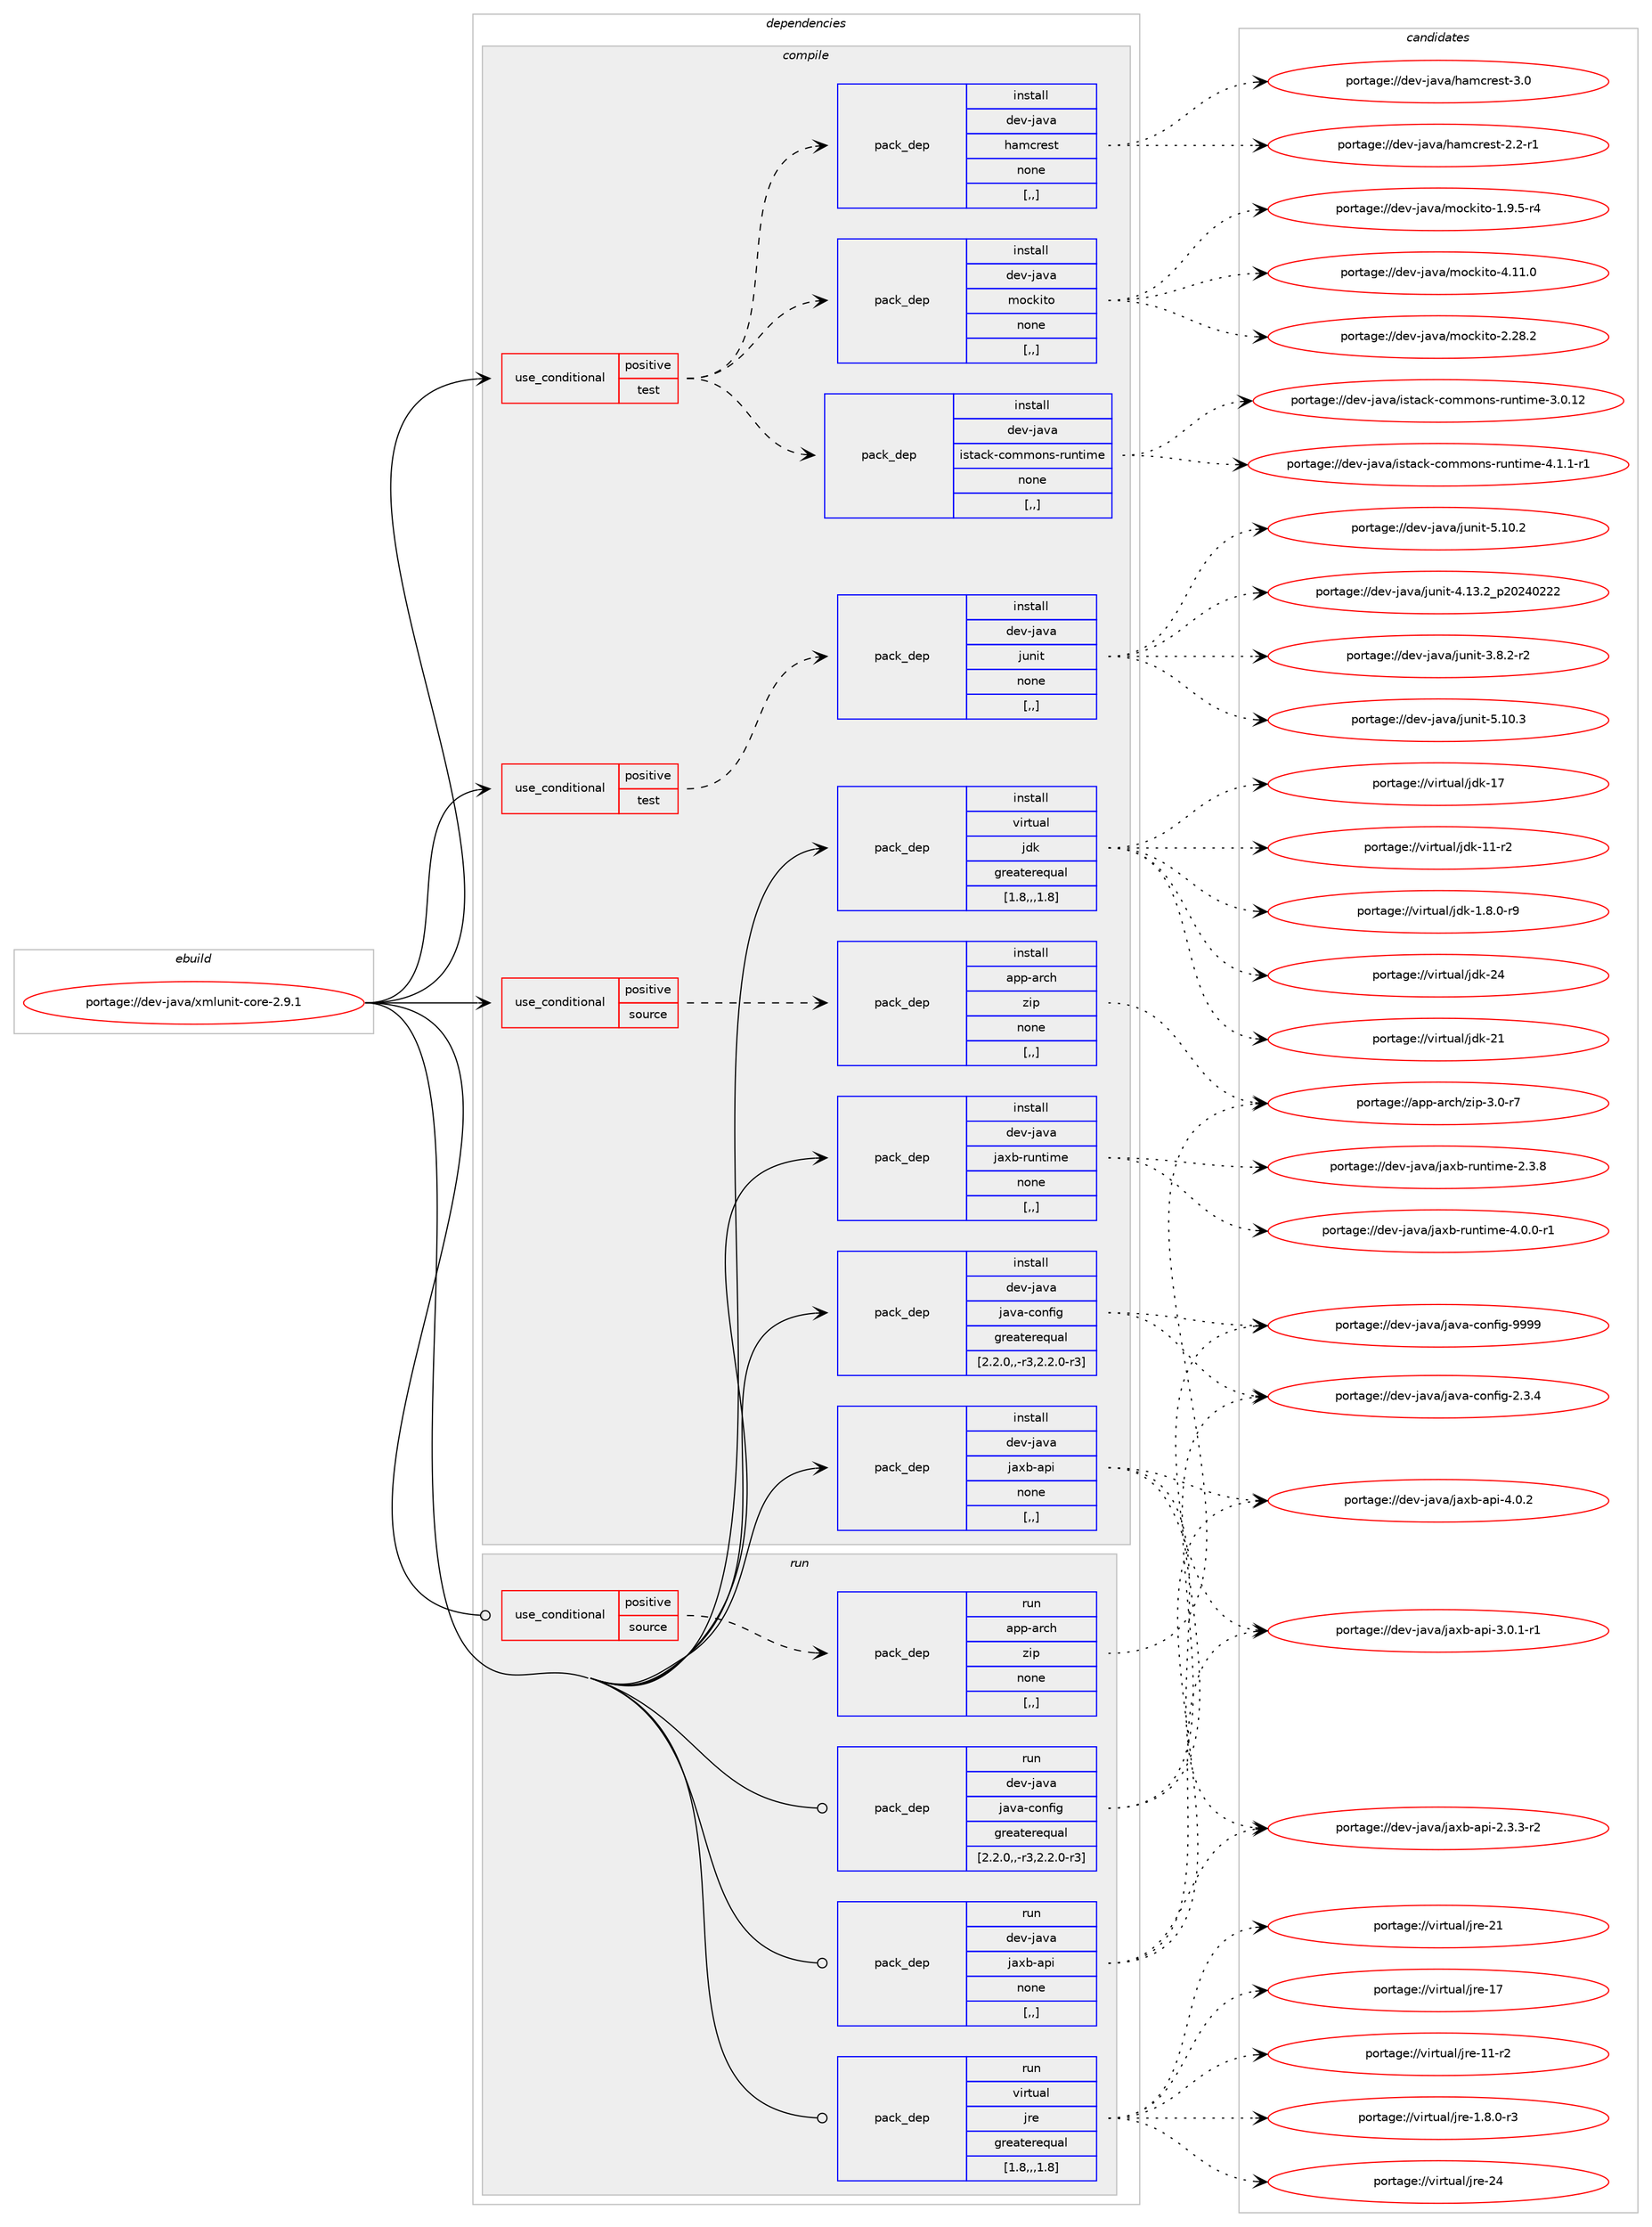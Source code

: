 digraph prolog {

# *************
# Graph options
# *************

newrank=true;
concentrate=true;
compound=true;
graph [rankdir=LR,fontname=Helvetica,fontsize=10,ranksep=1.5];#, ranksep=2.5, nodesep=0.2];
edge  [arrowhead=vee];
node  [fontname=Helvetica,fontsize=10];

# **********
# The ebuild
# **********

subgraph cluster_leftcol {
color=gray;
label=<<i>ebuild</i>>;
id [label="portage://dev-java/xmlunit-core-2.9.1", color=red, width=4, href="../dev-java/xmlunit-core-2.9.1.svg"];
}

# ****************
# The dependencies
# ****************

subgraph cluster_midcol {
color=gray;
label=<<i>dependencies</i>>;
subgraph cluster_compile {
fillcolor="#eeeeee";
style=filled;
label=<<i>compile</i>>;
subgraph cond152738 {
dependency591857 [label=<<TABLE BORDER="0" CELLBORDER="1" CELLSPACING="0" CELLPADDING="4"><TR><TD ROWSPAN="3" CELLPADDING="10">use_conditional</TD></TR><TR><TD>positive</TD></TR><TR><TD>source</TD></TR></TABLE>>, shape=none, color=red];
subgraph pack434460 {
dependency591858 [label=<<TABLE BORDER="0" CELLBORDER="1" CELLSPACING="0" CELLPADDING="4" WIDTH="220"><TR><TD ROWSPAN="6" CELLPADDING="30">pack_dep</TD></TR><TR><TD WIDTH="110">install</TD></TR><TR><TD>app-arch</TD></TR><TR><TD>zip</TD></TR><TR><TD>none</TD></TR><TR><TD>[,,]</TD></TR></TABLE>>, shape=none, color=blue];
}
dependency591857:e -> dependency591858:w [weight=20,style="dashed",arrowhead="vee"];
}
id:e -> dependency591857:w [weight=20,style="solid",arrowhead="vee"];
subgraph cond152739 {
dependency591859 [label=<<TABLE BORDER="0" CELLBORDER="1" CELLSPACING="0" CELLPADDING="4"><TR><TD ROWSPAN="3" CELLPADDING="10">use_conditional</TD></TR><TR><TD>positive</TD></TR><TR><TD>test</TD></TR></TABLE>>, shape=none, color=red];
subgraph pack434461 {
dependency591860 [label=<<TABLE BORDER="0" CELLBORDER="1" CELLSPACING="0" CELLPADDING="4" WIDTH="220"><TR><TD ROWSPAN="6" CELLPADDING="30">pack_dep</TD></TR><TR><TD WIDTH="110">install</TD></TR><TR><TD>dev-java</TD></TR><TR><TD>hamcrest</TD></TR><TR><TD>none</TD></TR><TR><TD>[,,]</TD></TR></TABLE>>, shape=none, color=blue];
}
dependency591859:e -> dependency591860:w [weight=20,style="dashed",arrowhead="vee"];
subgraph pack434462 {
dependency591861 [label=<<TABLE BORDER="0" CELLBORDER="1" CELLSPACING="0" CELLPADDING="4" WIDTH="220"><TR><TD ROWSPAN="6" CELLPADDING="30">pack_dep</TD></TR><TR><TD WIDTH="110">install</TD></TR><TR><TD>dev-java</TD></TR><TR><TD>istack-commons-runtime</TD></TR><TR><TD>none</TD></TR><TR><TD>[,,]</TD></TR></TABLE>>, shape=none, color=blue];
}
dependency591859:e -> dependency591861:w [weight=20,style="dashed",arrowhead="vee"];
subgraph pack434463 {
dependency591862 [label=<<TABLE BORDER="0" CELLBORDER="1" CELLSPACING="0" CELLPADDING="4" WIDTH="220"><TR><TD ROWSPAN="6" CELLPADDING="30">pack_dep</TD></TR><TR><TD WIDTH="110">install</TD></TR><TR><TD>dev-java</TD></TR><TR><TD>mockito</TD></TR><TR><TD>none</TD></TR><TR><TD>[,,]</TD></TR></TABLE>>, shape=none, color=blue];
}
dependency591859:e -> dependency591862:w [weight=20,style="dashed",arrowhead="vee"];
}
id:e -> dependency591859:w [weight=20,style="solid",arrowhead="vee"];
subgraph cond152740 {
dependency591863 [label=<<TABLE BORDER="0" CELLBORDER="1" CELLSPACING="0" CELLPADDING="4"><TR><TD ROWSPAN="3" CELLPADDING="10">use_conditional</TD></TR><TR><TD>positive</TD></TR><TR><TD>test</TD></TR></TABLE>>, shape=none, color=red];
subgraph pack434464 {
dependency591864 [label=<<TABLE BORDER="0" CELLBORDER="1" CELLSPACING="0" CELLPADDING="4" WIDTH="220"><TR><TD ROWSPAN="6" CELLPADDING="30">pack_dep</TD></TR><TR><TD WIDTH="110">install</TD></TR><TR><TD>dev-java</TD></TR><TR><TD>junit</TD></TR><TR><TD>none</TD></TR><TR><TD>[,,]</TD></TR></TABLE>>, shape=none, color=blue];
}
dependency591863:e -> dependency591864:w [weight=20,style="dashed",arrowhead="vee"];
}
id:e -> dependency591863:w [weight=20,style="solid",arrowhead="vee"];
subgraph pack434465 {
dependency591865 [label=<<TABLE BORDER="0" CELLBORDER="1" CELLSPACING="0" CELLPADDING="4" WIDTH="220"><TR><TD ROWSPAN="6" CELLPADDING="30">pack_dep</TD></TR><TR><TD WIDTH="110">install</TD></TR><TR><TD>dev-java</TD></TR><TR><TD>java-config</TD></TR><TR><TD>greaterequal</TD></TR><TR><TD>[2.2.0,,-r3,2.2.0-r3]</TD></TR></TABLE>>, shape=none, color=blue];
}
id:e -> dependency591865:w [weight=20,style="solid",arrowhead="vee"];
subgraph pack434466 {
dependency591866 [label=<<TABLE BORDER="0" CELLBORDER="1" CELLSPACING="0" CELLPADDING="4" WIDTH="220"><TR><TD ROWSPAN="6" CELLPADDING="30">pack_dep</TD></TR><TR><TD WIDTH="110">install</TD></TR><TR><TD>dev-java</TD></TR><TR><TD>jaxb-api</TD></TR><TR><TD>none</TD></TR><TR><TD>[,,]</TD></TR></TABLE>>, shape=none, color=blue];
}
id:e -> dependency591866:w [weight=20,style="solid",arrowhead="vee"];
subgraph pack434467 {
dependency591867 [label=<<TABLE BORDER="0" CELLBORDER="1" CELLSPACING="0" CELLPADDING="4" WIDTH="220"><TR><TD ROWSPAN="6" CELLPADDING="30">pack_dep</TD></TR><TR><TD WIDTH="110">install</TD></TR><TR><TD>dev-java</TD></TR><TR><TD>jaxb-runtime</TD></TR><TR><TD>none</TD></TR><TR><TD>[,,]</TD></TR></TABLE>>, shape=none, color=blue];
}
id:e -> dependency591867:w [weight=20,style="solid",arrowhead="vee"];
subgraph pack434468 {
dependency591868 [label=<<TABLE BORDER="0" CELLBORDER="1" CELLSPACING="0" CELLPADDING="4" WIDTH="220"><TR><TD ROWSPAN="6" CELLPADDING="30">pack_dep</TD></TR><TR><TD WIDTH="110">install</TD></TR><TR><TD>virtual</TD></TR><TR><TD>jdk</TD></TR><TR><TD>greaterequal</TD></TR><TR><TD>[1.8,,,1.8]</TD></TR></TABLE>>, shape=none, color=blue];
}
id:e -> dependency591868:w [weight=20,style="solid",arrowhead="vee"];
}
subgraph cluster_compileandrun {
fillcolor="#eeeeee";
style=filled;
label=<<i>compile and run</i>>;
}
subgraph cluster_run {
fillcolor="#eeeeee";
style=filled;
label=<<i>run</i>>;
subgraph cond152741 {
dependency591869 [label=<<TABLE BORDER="0" CELLBORDER="1" CELLSPACING="0" CELLPADDING="4"><TR><TD ROWSPAN="3" CELLPADDING="10">use_conditional</TD></TR><TR><TD>positive</TD></TR><TR><TD>source</TD></TR></TABLE>>, shape=none, color=red];
subgraph pack434469 {
dependency591870 [label=<<TABLE BORDER="0" CELLBORDER="1" CELLSPACING="0" CELLPADDING="4" WIDTH="220"><TR><TD ROWSPAN="6" CELLPADDING="30">pack_dep</TD></TR><TR><TD WIDTH="110">run</TD></TR><TR><TD>app-arch</TD></TR><TR><TD>zip</TD></TR><TR><TD>none</TD></TR><TR><TD>[,,]</TD></TR></TABLE>>, shape=none, color=blue];
}
dependency591869:e -> dependency591870:w [weight=20,style="dashed",arrowhead="vee"];
}
id:e -> dependency591869:w [weight=20,style="solid",arrowhead="odot"];
subgraph pack434470 {
dependency591871 [label=<<TABLE BORDER="0" CELLBORDER="1" CELLSPACING="0" CELLPADDING="4" WIDTH="220"><TR><TD ROWSPAN="6" CELLPADDING="30">pack_dep</TD></TR><TR><TD WIDTH="110">run</TD></TR><TR><TD>dev-java</TD></TR><TR><TD>java-config</TD></TR><TR><TD>greaterequal</TD></TR><TR><TD>[2.2.0,,-r3,2.2.0-r3]</TD></TR></TABLE>>, shape=none, color=blue];
}
id:e -> dependency591871:w [weight=20,style="solid",arrowhead="odot"];
subgraph pack434471 {
dependency591872 [label=<<TABLE BORDER="0" CELLBORDER="1" CELLSPACING="0" CELLPADDING="4" WIDTH="220"><TR><TD ROWSPAN="6" CELLPADDING="30">pack_dep</TD></TR><TR><TD WIDTH="110">run</TD></TR><TR><TD>dev-java</TD></TR><TR><TD>jaxb-api</TD></TR><TR><TD>none</TD></TR><TR><TD>[,,]</TD></TR></TABLE>>, shape=none, color=blue];
}
id:e -> dependency591872:w [weight=20,style="solid",arrowhead="odot"];
subgraph pack434472 {
dependency591873 [label=<<TABLE BORDER="0" CELLBORDER="1" CELLSPACING="0" CELLPADDING="4" WIDTH="220"><TR><TD ROWSPAN="6" CELLPADDING="30">pack_dep</TD></TR><TR><TD WIDTH="110">run</TD></TR><TR><TD>virtual</TD></TR><TR><TD>jre</TD></TR><TR><TD>greaterequal</TD></TR><TR><TD>[1.8,,,1.8]</TD></TR></TABLE>>, shape=none, color=blue];
}
id:e -> dependency591873:w [weight=20,style="solid",arrowhead="odot"];
}
}

# **************
# The candidates
# **************

subgraph cluster_choices {
rank=same;
color=gray;
label=<<i>candidates</i>>;

subgraph choice434460 {
color=black;
nodesep=1;
choice9711211245971149910447122105112455146484511455 [label="portage://app-arch/zip-3.0-r7", color=red, width=4,href="../app-arch/zip-3.0-r7.svg"];
dependency591858:e -> choice9711211245971149910447122105112455146484511455:w [style=dotted,weight="100"];
}
subgraph choice434461 {
color=black;
nodesep=1;
choice10010111845106971189747104971099911410111511645514648 [label="portage://dev-java/hamcrest-3.0", color=red, width=4,href="../dev-java/hamcrest-3.0.svg"];
choice100101118451069711897471049710999114101115116455046504511449 [label="portage://dev-java/hamcrest-2.2-r1", color=red, width=4,href="../dev-java/hamcrest-2.2-r1.svg"];
dependency591860:e -> choice10010111845106971189747104971099911410111511645514648:w [style=dotted,weight="100"];
dependency591860:e -> choice100101118451069711897471049710999114101115116455046504511449:w [style=dotted,weight="100"];
}
subgraph choice434462 {
color=black;
nodesep=1;
choice1001011184510697118974710511511697991074599111109109111110115451141171101161051091014552464946494511449 [label="portage://dev-java/istack-commons-runtime-4.1.1-r1", color=red, width=4,href="../dev-java/istack-commons-runtime-4.1.1-r1.svg"];
choice10010111845106971189747105115116979910745991111091091111101154511411711011610510910145514648464950 [label="portage://dev-java/istack-commons-runtime-3.0.12", color=red, width=4,href="../dev-java/istack-commons-runtime-3.0.12.svg"];
dependency591861:e -> choice1001011184510697118974710511511697991074599111109109111110115451141171101161051091014552464946494511449:w [style=dotted,weight="100"];
dependency591861:e -> choice10010111845106971189747105115116979910745991111091091111101154511411711011610510910145514648464950:w [style=dotted,weight="100"];
}
subgraph choice434463 {
color=black;
nodesep=1;
choice100101118451069711897471091119910710511611145524649494648 [label="portage://dev-java/mockito-4.11.0", color=red, width=4,href="../dev-java/mockito-4.11.0.svg"];
choice100101118451069711897471091119910710511611145504650564650 [label="portage://dev-java/mockito-2.28.2", color=red, width=4,href="../dev-java/mockito-2.28.2.svg"];
choice10010111845106971189747109111991071051161114549465746534511452 [label="portage://dev-java/mockito-1.9.5-r4", color=red, width=4,href="../dev-java/mockito-1.9.5-r4.svg"];
dependency591862:e -> choice100101118451069711897471091119910710511611145524649494648:w [style=dotted,weight="100"];
dependency591862:e -> choice100101118451069711897471091119910710511611145504650564650:w [style=dotted,weight="100"];
dependency591862:e -> choice10010111845106971189747109111991071051161114549465746534511452:w [style=dotted,weight="100"];
}
subgraph choice434464 {
color=black;
nodesep=1;
choice1001011184510697118974710611711010511645534649484651 [label="portage://dev-java/junit-5.10.3", color=red, width=4,href="../dev-java/junit-5.10.3.svg"];
choice1001011184510697118974710611711010511645534649484650 [label="portage://dev-java/junit-5.10.2", color=red, width=4,href="../dev-java/junit-5.10.2.svg"];
choice1001011184510697118974710611711010511645524649514650951125048505248505050 [label="portage://dev-java/junit-4.13.2_p20240222", color=red, width=4,href="../dev-java/junit-4.13.2_p20240222.svg"];
choice100101118451069711897471061171101051164551465646504511450 [label="portage://dev-java/junit-3.8.2-r2", color=red, width=4,href="../dev-java/junit-3.8.2-r2.svg"];
dependency591864:e -> choice1001011184510697118974710611711010511645534649484651:w [style=dotted,weight="100"];
dependency591864:e -> choice1001011184510697118974710611711010511645534649484650:w [style=dotted,weight="100"];
dependency591864:e -> choice1001011184510697118974710611711010511645524649514650951125048505248505050:w [style=dotted,weight="100"];
dependency591864:e -> choice100101118451069711897471061171101051164551465646504511450:w [style=dotted,weight="100"];
}
subgraph choice434465 {
color=black;
nodesep=1;
choice10010111845106971189747106971189745991111101021051034557575757 [label="portage://dev-java/java-config-9999", color=red, width=4,href="../dev-java/java-config-9999.svg"];
choice1001011184510697118974710697118974599111110102105103455046514652 [label="portage://dev-java/java-config-2.3.4", color=red, width=4,href="../dev-java/java-config-2.3.4.svg"];
dependency591865:e -> choice10010111845106971189747106971189745991111101021051034557575757:w [style=dotted,weight="100"];
dependency591865:e -> choice1001011184510697118974710697118974599111110102105103455046514652:w [style=dotted,weight="100"];
}
subgraph choice434466 {
color=black;
nodesep=1;
choice1001011184510697118974710697120984597112105455246484650 [label="portage://dev-java/jaxb-api-4.0.2", color=red, width=4,href="../dev-java/jaxb-api-4.0.2.svg"];
choice10010111845106971189747106971209845971121054551464846494511449 [label="portage://dev-java/jaxb-api-3.0.1-r1", color=red, width=4,href="../dev-java/jaxb-api-3.0.1-r1.svg"];
choice10010111845106971189747106971209845971121054550465146514511450 [label="portage://dev-java/jaxb-api-2.3.3-r2", color=red, width=4,href="../dev-java/jaxb-api-2.3.3-r2.svg"];
dependency591866:e -> choice1001011184510697118974710697120984597112105455246484650:w [style=dotted,weight="100"];
dependency591866:e -> choice10010111845106971189747106971209845971121054551464846494511449:w [style=dotted,weight="100"];
dependency591866:e -> choice10010111845106971189747106971209845971121054550465146514511450:w [style=dotted,weight="100"];
}
subgraph choice434467 {
color=black;
nodesep=1;
choice100101118451069711897471069712098451141171101161051091014552464846484511449 [label="portage://dev-java/jaxb-runtime-4.0.0-r1", color=red, width=4,href="../dev-java/jaxb-runtime-4.0.0-r1.svg"];
choice10010111845106971189747106971209845114117110116105109101455046514656 [label="portage://dev-java/jaxb-runtime-2.3.8", color=red, width=4,href="../dev-java/jaxb-runtime-2.3.8.svg"];
dependency591867:e -> choice100101118451069711897471069712098451141171101161051091014552464846484511449:w [style=dotted,weight="100"];
dependency591867:e -> choice10010111845106971189747106971209845114117110116105109101455046514656:w [style=dotted,weight="100"];
}
subgraph choice434468 {
color=black;
nodesep=1;
choice1181051141161179710847106100107455052 [label="portage://virtual/jdk-24", color=red, width=4,href="../virtual/jdk-24.svg"];
choice1181051141161179710847106100107455049 [label="portage://virtual/jdk-21", color=red, width=4,href="../virtual/jdk-21.svg"];
choice1181051141161179710847106100107454955 [label="portage://virtual/jdk-17", color=red, width=4,href="../virtual/jdk-17.svg"];
choice11810511411611797108471061001074549494511450 [label="portage://virtual/jdk-11-r2", color=red, width=4,href="../virtual/jdk-11-r2.svg"];
choice11810511411611797108471061001074549465646484511457 [label="portage://virtual/jdk-1.8.0-r9", color=red, width=4,href="../virtual/jdk-1.8.0-r9.svg"];
dependency591868:e -> choice1181051141161179710847106100107455052:w [style=dotted,weight="100"];
dependency591868:e -> choice1181051141161179710847106100107455049:w [style=dotted,weight="100"];
dependency591868:e -> choice1181051141161179710847106100107454955:w [style=dotted,weight="100"];
dependency591868:e -> choice11810511411611797108471061001074549494511450:w [style=dotted,weight="100"];
dependency591868:e -> choice11810511411611797108471061001074549465646484511457:w [style=dotted,weight="100"];
}
subgraph choice434469 {
color=black;
nodesep=1;
choice9711211245971149910447122105112455146484511455 [label="portage://app-arch/zip-3.0-r7", color=red, width=4,href="../app-arch/zip-3.0-r7.svg"];
dependency591870:e -> choice9711211245971149910447122105112455146484511455:w [style=dotted,weight="100"];
}
subgraph choice434470 {
color=black;
nodesep=1;
choice10010111845106971189747106971189745991111101021051034557575757 [label="portage://dev-java/java-config-9999", color=red, width=4,href="../dev-java/java-config-9999.svg"];
choice1001011184510697118974710697118974599111110102105103455046514652 [label="portage://dev-java/java-config-2.3.4", color=red, width=4,href="../dev-java/java-config-2.3.4.svg"];
dependency591871:e -> choice10010111845106971189747106971189745991111101021051034557575757:w [style=dotted,weight="100"];
dependency591871:e -> choice1001011184510697118974710697118974599111110102105103455046514652:w [style=dotted,weight="100"];
}
subgraph choice434471 {
color=black;
nodesep=1;
choice1001011184510697118974710697120984597112105455246484650 [label="portage://dev-java/jaxb-api-4.0.2", color=red, width=4,href="../dev-java/jaxb-api-4.0.2.svg"];
choice10010111845106971189747106971209845971121054551464846494511449 [label="portage://dev-java/jaxb-api-3.0.1-r1", color=red, width=4,href="../dev-java/jaxb-api-3.0.1-r1.svg"];
choice10010111845106971189747106971209845971121054550465146514511450 [label="portage://dev-java/jaxb-api-2.3.3-r2", color=red, width=4,href="../dev-java/jaxb-api-2.3.3-r2.svg"];
dependency591872:e -> choice1001011184510697118974710697120984597112105455246484650:w [style=dotted,weight="100"];
dependency591872:e -> choice10010111845106971189747106971209845971121054551464846494511449:w [style=dotted,weight="100"];
dependency591872:e -> choice10010111845106971189747106971209845971121054550465146514511450:w [style=dotted,weight="100"];
}
subgraph choice434472 {
color=black;
nodesep=1;
choice1181051141161179710847106114101455052 [label="portage://virtual/jre-24", color=red, width=4,href="../virtual/jre-24.svg"];
choice1181051141161179710847106114101455049 [label="portage://virtual/jre-21", color=red, width=4,href="../virtual/jre-21.svg"];
choice1181051141161179710847106114101454955 [label="portage://virtual/jre-17", color=red, width=4,href="../virtual/jre-17.svg"];
choice11810511411611797108471061141014549494511450 [label="portage://virtual/jre-11-r2", color=red, width=4,href="../virtual/jre-11-r2.svg"];
choice11810511411611797108471061141014549465646484511451 [label="portage://virtual/jre-1.8.0-r3", color=red, width=4,href="../virtual/jre-1.8.0-r3.svg"];
dependency591873:e -> choice1181051141161179710847106114101455052:w [style=dotted,weight="100"];
dependency591873:e -> choice1181051141161179710847106114101455049:w [style=dotted,weight="100"];
dependency591873:e -> choice1181051141161179710847106114101454955:w [style=dotted,weight="100"];
dependency591873:e -> choice11810511411611797108471061141014549494511450:w [style=dotted,weight="100"];
dependency591873:e -> choice11810511411611797108471061141014549465646484511451:w [style=dotted,weight="100"];
}
}

}
